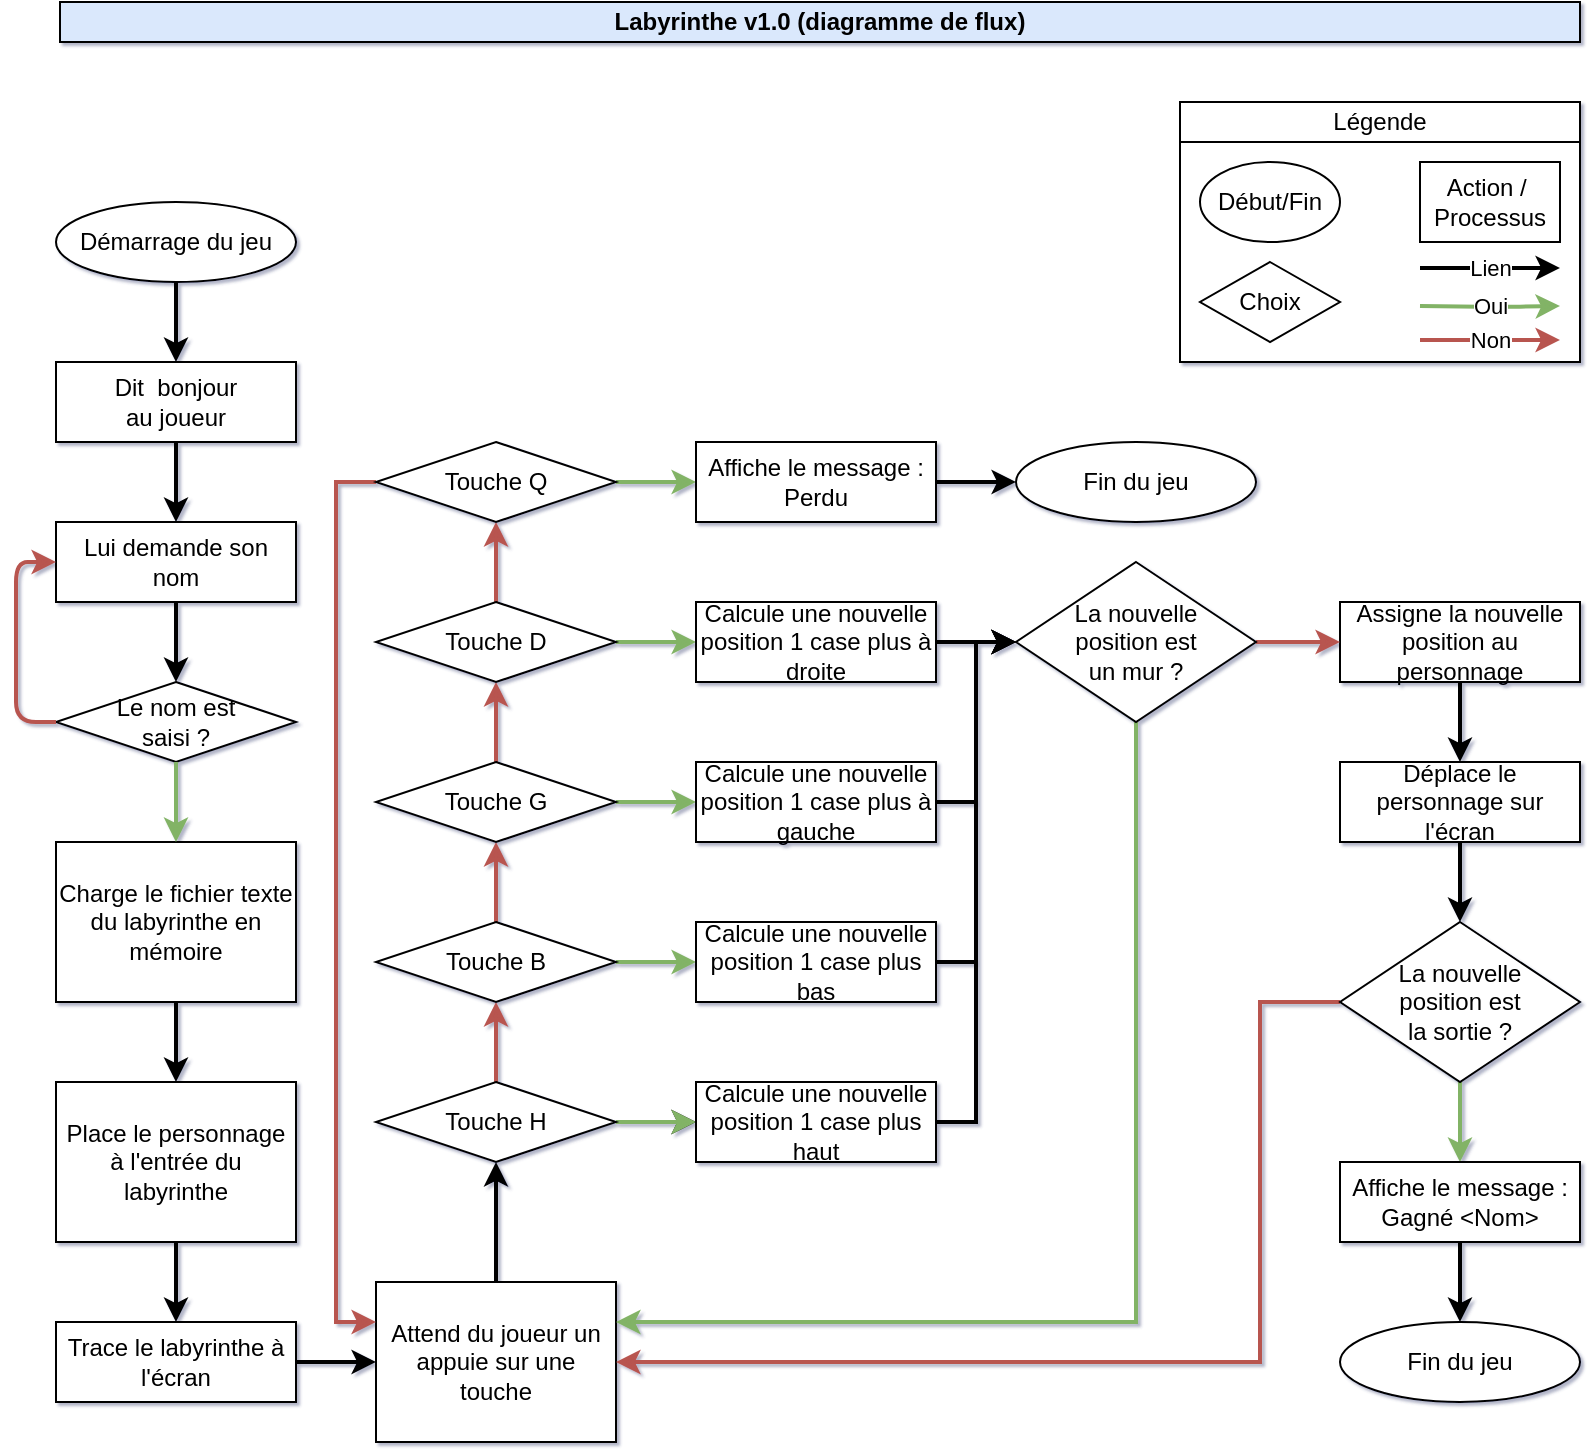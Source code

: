 <mxfile version="12.3.2" type="device" pages="1"><diagram id="22BCVVgQXOt4xU70KWVe" name="Page-1"><mxGraphModel dx="1086" dy="806" grid="1" gridSize="10" guides="1" tooltips="1" connect="1" arrows="1" fold="1" page="1" pageScale="1" pageWidth="827" pageHeight="1169" math="0" shadow="1"><root><mxCell id="0"/><mxCell id="1" parent="0"/><mxCell id="TJeggRest-hVpRtpfZT9-1" value="Démarrage du jeu" style="ellipse;whiteSpace=wrap;html=1;" parent="1" vertex="1"><mxGeometry x="38" y="120" width="120" height="40" as="geometry"/></mxCell><mxCell id="TJeggRest-hVpRtpfZT9-2" value="Dit&amp;nbsp; bonjour&lt;br&gt;au joueur" style="rounded=0;whiteSpace=wrap;html=1;" parent="1" vertex="1"><mxGeometry x="38" y="200" width="120" height="40" as="geometry"/></mxCell><mxCell id="TJeggRest-hVpRtpfZT9-3" value="Lui demande son nom" style="rounded=0;whiteSpace=wrap;html=1;" parent="1" vertex="1"><mxGeometry x="38" y="280" width="120" height="40" as="geometry"/></mxCell><mxCell id="TJeggRest-hVpRtpfZT9-4" value="Le nom est &lt;br&gt;saisi ?" style="rhombus;whiteSpace=wrap;html=1;" parent="1" vertex="1"><mxGeometry x="38" y="360" width="120" height="40" as="geometry"/></mxCell><mxCell id="TJeggRest-hVpRtpfZT9-5" value="" style="endArrow=classic;html=1;exitX=0;exitY=0.5;exitDx=0;exitDy=0;entryX=0;entryY=0.5;entryDx=0;entryDy=0;strokeWidth=2;fillColor=#f8cecc;strokeColor=#b85450;" parent="1" source="TJeggRest-hVpRtpfZT9-4" target="TJeggRest-hVpRtpfZT9-3" edge="1"><mxGeometry width="50" height="50" relative="1" as="geometry"><mxPoint x="38" y="470" as="sourcePoint"/><mxPoint x="88" y="420" as="targetPoint"/><Array as="points"><mxPoint x="18" y="380"/><mxPoint x="18" y="300"/></Array></mxGeometry></mxCell><mxCell id="TJeggRest-hVpRtpfZT9-6" value="" style="endArrow=classic;html=1;strokeWidth=2;exitX=0.5;exitY=1;exitDx=0;exitDy=0;entryX=0.5;entryY=0;entryDx=0;entryDy=0;" parent="1" source="TJeggRest-hVpRtpfZT9-1" target="TJeggRest-hVpRtpfZT9-2" edge="1"><mxGeometry width="50" height="50" relative="1" as="geometry"><mxPoint x="238" y="230" as="sourcePoint"/><mxPoint x="288" y="180" as="targetPoint"/></mxGeometry></mxCell><mxCell id="TJeggRest-hVpRtpfZT9-7" value="" style="endArrow=classic;html=1;strokeWidth=2;exitX=0.5;exitY=1;exitDx=0;exitDy=0;entryX=0.5;entryY=0;entryDx=0;entryDy=0;" parent="1" source="TJeggRest-hVpRtpfZT9-3" target="TJeggRest-hVpRtpfZT9-4" edge="1"><mxGeometry width="50" height="50" relative="1" as="geometry"><mxPoint x="108" y="170" as="sourcePoint"/><mxPoint x="108" y="210" as="targetPoint"/></mxGeometry></mxCell><mxCell id="TJeggRest-hVpRtpfZT9-8" value="" style="endArrow=classic;html=1;strokeWidth=2;exitX=0.5;exitY=1;exitDx=0;exitDy=0;entryX=0.5;entryY=0;entryDx=0;entryDy=0;" parent="1" source="TJeggRest-hVpRtpfZT9-2" target="TJeggRest-hVpRtpfZT9-3" edge="1"><mxGeometry width="50" height="50" relative="1" as="geometry"><mxPoint x="118" y="180" as="sourcePoint"/><mxPoint x="118" y="220" as="targetPoint"/></mxGeometry></mxCell><mxCell id="TJeggRest-hVpRtpfZT9-9" value="Charge le fichier texte du labyrinthe en mémoire" style="rounded=0;whiteSpace=wrap;html=1;" parent="1" vertex="1"><mxGeometry x="38" y="440" width="120" height="80" as="geometry"/></mxCell><mxCell id="TJeggRest-hVpRtpfZT9-10" value="Place le personnage à l'entrée du labyrinthe" style="rounded=0;whiteSpace=wrap;html=1;" parent="1" vertex="1"><mxGeometry x="38" y="560" width="120" height="80" as="geometry"/></mxCell><mxCell id="TJeggRest-hVpRtpfZT9-31" style="edgeStyle=orthogonalEdgeStyle;rounded=0;orthogonalLoop=1;jettySize=auto;html=1;entryX=0;entryY=0.5;entryDx=0;entryDy=0;strokeWidth=2;" parent="1" source="TJeggRest-hVpRtpfZT9-11" target="TJeggRest-hVpRtpfZT9-15" edge="1"><mxGeometry relative="1" as="geometry"/></mxCell><mxCell id="TJeggRest-hVpRtpfZT9-11" value="Trace le labyrinthe à l'écran" style="rounded=0;whiteSpace=wrap;html=1;" parent="1" vertex="1"><mxGeometry x="38" y="680" width="120" height="40" as="geometry"/></mxCell><mxCell id="TJeggRest-hVpRtpfZT9-12" value="" style="endArrow=classic;html=1;strokeWidth=2;exitX=0.5;exitY=1;exitDx=0;exitDy=0;entryX=0.5;entryY=0;entryDx=0;entryDy=0;" parent="1" source="TJeggRest-hVpRtpfZT9-10" target="TJeggRest-hVpRtpfZT9-11" edge="1"><mxGeometry width="50" height="50" relative="1" as="geometry"><mxPoint x="108" y="330" as="sourcePoint"/><mxPoint x="108" y="370" as="targetPoint"/></mxGeometry></mxCell><mxCell id="TJeggRest-hVpRtpfZT9-13" value="" style="endArrow=classic;html=1;strokeWidth=2;exitX=0.5;exitY=1;exitDx=0;exitDy=0;entryX=0.5;entryY=0;entryDx=0;entryDy=0;" parent="1" source="TJeggRest-hVpRtpfZT9-9" target="TJeggRest-hVpRtpfZT9-10" edge="1"><mxGeometry width="50" height="50" relative="1" as="geometry"><mxPoint x="118" y="340" as="sourcePoint"/><mxPoint x="118" y="380" as="targetPoint"/></mxGeometry></mxCell><mxCell id="TJeggRest-hVpRtpfZT9-14" value="" style="endArrow=classic;html=1;strokeWidth=2;exitX=0.5;exitY=1;exitDx=0;exitDy=0;entryX=0.5;entryY=0;entryDx=0;entryDy=0;fillColor=#d5e8d4;strokeColor=#82b366;" parent="1" source="TJeggRest-hVpRtpfZT9-4" target="TJeggRest-hVpRtpfZT9-9" edge="1"><mxGeometry width="50" height="50" relative="1" as="geometry"><mxPoint x="128" y="350" as="sourcePoint"/><mxPoint x="128" y="390" as="targetPoint"/></mxGeometry></mxCell><mxCell id="TJeggRest-hVpRtpfZT9-32" style="edgeStyle=orthogonalEdgeStyle;rounded=0;orthogonalLoop=1;jettySize=auto;html=1;exitX=0.5;exitY=0;exitDx=0;exitDy=0;entryX=0.5;entryY=1;entryDx=0;entryDy=0;strokeWidth=2;" parent="1" source="TJeggRest-hVpRtpfZT9-15" target="TJeggRest-hVpRtpfZT9-16" edge="1"><mxGeometry relative="1" as="geometry"/></mxCell><mxCell id="TJeggRest-hVpRtpfZT9-15" value="Attend du joueur un appuie sur une touche" style="rounded=0;whiteSpace=wrap;html=1;" parent="1" vertex="1"><mxGeometry x="198" y="660" width="120" height="80" as="geometry"/></mxCell><mxCell id="TJeggRest-hVpRtpfZT9-33" style="edgeStyle=orthogonalEdgeStyle;rounded=0;orthogonalLoop=1;jettySize=auto;html=1;entryX=0.5;entryY=1;entryDx=0;entryDy=0;strokeWidth=2;fillColor=#f8cecc;strokeColor=#b85450;" parent="1" source="TJeggRest-hVpRtpfZT9-16" target="TJeggRest-hVpRtpfZT9-18" edge="1"><mxGeometry relative="1" as="geometry"/></mxCell><mxCell id="TJeggRest-hVpRtpfZT9-47" style="edgeStyle=orthogonalEdgeStyle;rounded=0;orthogonalLoop=1;jettySize=auto;html=1;entryX=0;entryY=0.5;entryDx=0;entryDy=0;strokeWidth=2;" parent="1" source="TJeggRest-hVpRtpfZT9-16" target="TJeggRest-hVpRtpfZT9-17" edge="1"><mxGeometry relative="1" as="geometry"/></mxCell><mxCell id="TJeggRest-hVpRtpfZT9-57" value="" style="edgeStyle=orthogonalEdgeStyle;rounded=0;orthogonalLoop=1;jettySize=auto;html=1;strokeWidth=2;fillColor=#d5e8d4;strokeColor=#82b366;" parent="1" source="TJeggRest-hVpRtpfZT9-16" target="TJeggRest-hVpRtpfZT9-17" edge="1"><mxGeometry relative="1" as="geometry"/></mxCell><mxCell id="TJeggRest-hVpRtpfZT9-16" value="Touche H" style="rhombus;whiteSpace=wrap;html=1;" parent="1" vertex="1"><mxGeometry x="198" y="560" width="120" height="40" as="geometry"/></mxCell><mxCell id="TJeggRest-hVpRtpfZT9-46" style="edgeStyle=orthogonalEdgeStyle;rounded=0;orthogonalLoop=1;jettySize=auto;html=1;strokeWidth=2;" parent="1" source="TJeggRest-hVpRtpfZT9-17" edge="1"><mxGeometry relative="1" as="geometry"><mxPoint x="518" y="340" as="targetPoint"/><Array as="points"><mxPoint x="498" y="580"/><mxPoint x="498" y="340"/></Array></mxGeometry></mxCell><mxCell id="TJeggRest-hVpRtpfZT9-17" value="Calcule une nouvelle position 1 case plus haut" style="rounded=0;whiteSpace=wrap;html=1;" parent="1" vertex="1"><mxGeometry x="358" y="560" width="120" height="40" as="geometry"/></mxCell><mxCell id="TJeggRest-hVpRtpfZT9-34" style="edgeStyle=orthogonalEdgeStyle;rounded=0;orthogonalLoop=1;jettySize=auto;html=1;entryX=0.5;entryY=1;entryDx=0;entryDy=0;strokeWidth=2;fillColor=#f8cecc;strokeColor=#b85450;" parent="1" source="TJeggRest-hVpRtpfZT9-18" target="TJeggRest-hVpRtpfZT9-20" edge="1"><mxGeometry relative="1" as="geometry"/></mxCell><mxCell id="TJeggRest-hVpRtpfZT9-48" style="edgeStyle=orthogonalEdgeStyle;rounded=0;orthogonalLoop=1;jettySize=auto;html=1;entryX=0;entryY=0.5;entryDx=0;entryDy=0;strokeWidth=2;fillColor=#d5e8d4;strokeColor=#82b366;" parent="1" source="TJeggRest-hVpRtpfZT9-18" target="TJeggRest-hVpRtpfZT9-19" edge="1"><mxGeometry relative="1" as="geometry"/></mxCell><mxCell id="TJeggRest-hVpRtpfZT9-18" value="Touche B" style="rhombus;whiteSpace=wrap;html=1;" parent="1" vertex="1"><mxGeometry x="198" y="480" width="120" height="40" as="geometry"/></mxCell><mxCell id="TJeggRest-hVpRtpfZT9-45" style="edgeStyle=orthogonalEdgeStyle;rounded=0;orthogonalLoop=1;jettySize=auto;html=1;entryX=0;entryY=0.5;entryDx=0;entryDy=0;strokeWidth=2;" parent="1" source="TJeggRest-hVpRtpfZT9-19" target="TJeggRest-hVpRtpfZT9-28" edge="1"><mxGeometry relative="1" as="geometry"/></mxCell><mxCell id="TJeggRest-hVpRtpfZT9-19" value="Calcule une nouvelle position 1 case plus bas" style="rounded=0;whiteSpace=wrap;html=1;" parent="1" vertex="1"><mxGeometry x="358" y="480" width="120" height="40" as="geometry"/></mxCell><mxCell id="TJeggRest-hVpRtpfZT9-35" style="edgeStyle=orthogonalEdgeStyle;rounded=0;orthogonalLoop=1;jettySize=auto;html=1;entryX=0.5;entryY=1;entryDx=0;entryDy=0;strokeWidth=2;fillColor=#f8cecc;strokeColor=#b85450;" parent="1" source="TJeggRest-hVpRtpfZT9-20" target="TJeggRest-hVpRtpfZT9-22" edge="1"><mxGeometry relative="1" as="geometry"/></mxCell><mxCell id="TJeggRest-hVpRtpfZT9-41" style="edgeStyle=orthogonalEdgeStyle;rounded=0;orthogonalLoop=1;jettySize=auto;html=1;entryX=0;entryY=0.5;entryDx=0;entryDy=0;strokeWidth=2;fillColor=#d5e8d4;strokeColor=#82b366;" parent="1" source="TJeggRest-hVpRtpfZT9-20" target="TJeggRest-hVpRtpfZT9-21" edge="1"><mxGeometry relative="1" as="geometry"/></mxCell><mxCell id="TJeggRest-hVpRtpfZT9-20" value="Touche G" style="rhombus;whiteSpace=wrap;html=1;" parent="1" vertex="1"><mxGeometry x="198" y="400" width="120" height="40" as="geometry"/></mxCell><mxCell id="TJeggRest-hVpRtpfZT9-44" style="edgeStyle=orthogonalEdgeStyle;rounded=0;orthogonalLoop=1;jettySize=auto;html=1;entryX=0;entryY=0.5;entryDx=0;entryDy=0;strokeWidth=2;" parent="1" source="TJeggRest-hVpRtpfZT9-21" target="TJeggRest-hVpRtpfZT9-28" edge="1"><mxGeometry relative="1" as="geometry"/></mxCell><mxCell id="TJeggRest-hVpRtpfZT9-21" value="Calcule une nouvelle position 1 case plus à gauche" style="rounded=0;whiteSpace=wrap;html=1;" parent="1" vertex="1"><mxGeometry x="358" y="400" width="120" height="40" as="geometry"/></mxCell><mxCell id="TJeggRest-hVpRtpfZT9-36" style="edgeStyle=orthogonalEdgeStyle;rounded=0;orthogonalLoop=1;jettySize=auto;html=1;entryX=0.5;entryY=1;entryDx=0;entryDy=0;strokeWidth=2;fillColor=#f8cecc;strokeColor=#b85450;" parent="1" source="TJeggRest-hVpRtpfZT9-22" target="TJeggRest-hVpRtpfZT9-24" edge="1"><mxGeometry relative="1" as="geometry"/></mxCell><mxCell id="TJeggRest-hVpRtpfZT9-40" style="edgeStyle=orthogonalEdgeStyle;rounded=0;orthogonalLoop=1;jettySize=auto;html=1;entryX=0;entryY=0.5;entryDx=0;entryDy=0;strokeWidth=2;fillColor=#d5e8d4;strokeColor=#82b366;" parent="1" source="TJeggRest-hVpRtpfZT9-22" target="TJeggRest-hVpRtpfZT9-23" edge="1"><mxGeometry relative="1" as="geometry"/></mxCell><mxCell id="TJeggRest-hVpRtpfZT9-22" value="Touche D" style="rhombus;whiteSpace=wrap;html=1;" parent="1" vertex="1"><mxGeometry x="198" y="320" width="120" height="40" as="geometry"/></mxCell><mxCell id="TJeggRest-hVpRtpfZT9-43" style="edgeStyle=orthogonalEdgeStyle;rounded=0;orthogonalLoop=1;jettySize=auto;html=1;entryX=0;entryY=0.5;entryDx=0;entryDy=0;strokeWidth=2;" parent="1" source="TJeggRest-hVpRtpfZT9-23" target="TJeggRest-hVpRtpfZT9-28" edge="1"><mxGeometry relative="1" as="geometry"/></mxCell><mxCell id="TJeggRest-hVpRtpfZT9-23" value="Calcule une nouvelle position 1 case plus à droite" style="rounded=0;whiteSpace=wrap;html=1;" parent="1" vertex="1"><mxGeometry x="358" y="320" width="120" height="40" as="geometry"/></mxCell><mxCell id="TJeggRest-hVpRtpfZT9-38" style="edgeStyle=orthogonalEdgeStyle;rounded=0;orthogonalLoop=1;jettySize=auto;html=1;entryX=0;entryY=0.5;entryDx=0;entryDy=0;strokeWidth=2;fillColor=#d5e8d4;strokeColor=#82b366;" parent="1" source="TJeggRest-hVpRtpfZT9-24" target="TJeggRest-hVpRtpfZT9-25" edge="1"><mxGeometry relative="1" as="geometry"/></mxCell><mxCell id="LfWVXO1csXF2wIlqGso2-2" style="edgeStyle=orthogonalEdgeStyle;rounded=0;orthogonalLoop=1;jettySize=auto;html=1;entryX=0;entryY=0.25;entryDx=0;entryDy=0;strokeWidth=2;fillColor=#f8cecc;strokeColor=#b85450;" parent="1" source="TJeggRest-hVpRtpfZT9-24" target="TJeggRest-hVpRtpfZT9-15" edge="1"><mxGeometry relative="1" as="geometry"><Array as="points"><mxPoint x="178" y="260"/><mxPoint x="178" y="680"/></Array></mxGeometry></mxCell><mxCell id="TJeggRest-hVpRtpfZT9-24" value="Touche Q" style="rhombus;whiteSpace=wrap;html=1;" parent="1" vertex="1"><mxGeometry x="198" y="240" width="120" height="40" as="geometry"/></mxCell><mxCell id="TJeggRest-hVpRtpfZT9-39" style="edgeStyle=orthogonalEdgeStyle;rounded=0;orthogonalLoop=1;jettySize=auto;html=1;entryX=0;entryY=0.5;entryDx=0;entryDy=0;strokeWidth=2;" parent="1" source="TJeggRest-hVpRtpfZT9-25" target="TJeggRest-hVpRtpfZT9-26" edge="1"><mxGeometry relative="1" as="geometry"/></mxCell><mxCell id="TJeggRest-hVpRtpfZT9-25" value="Affiche le message :&lt;br&gt;Perdu" style="rounded=0;whiteSpace=wrap;html=1;" parent="1" vertex="1"><mxGeometry x="358" y="240" width="120" height="40" as="geometry"/></mxCell><mxCell id="TJeggRest-hVpRtpfZT9-26" value="Fin du jeu" style="ellipse;whiteSpace=wrap;html=1;" parent="1" vertex="1"><mxGeometry x="518" y="240" width="120" height="40" as="geometry"/></mxCell><mxCell id="TJeggRest-hVpRtpfZT9-51" style="edgeStyle=orthogonalEdgeStyle;rounded=0;orthogonalLoop=1;jettySize=auto;html=1;entryX=0.5;entryY=0;entryDx=0;entryDy=0;strokeWidth=2;exitX=0.5;exitY=1;exitDx=0;exitDy=0;" parent="1" source="TJeggRest-hVpRtpfZT9-59" target="TJeggRest-hVpRtpfZT9-30" edge="1"><mxGeometry relative="1" as="geometry"/></mxCell><mxCell id="TJeggRest-hVpRtpfZT9-60" style="edgeStyle=orthogonalEdgeStyle;rounded=0;orthogonalLoop=1;jettySize=auto;html=1;entryX=0.5;entryY=0;entryDx=0;entryDy=0;strokeWidth=2;exitX=0.5;exitY=1;exitDx=0;exitDy=0;" parent="1" source="TJeggRest-hVpRtpfZT9-27" target="TJeggRest-hVpRtpfZT9-59" edge="1"><mxGeometry relative="1" as="geometry"/></mxCell><mxCell id="TJeggRest-hVpRtpfZT9-27" value="Assigne la nouvelle position au personnage" style="rounded=0;whiteSpace=wrap;html=1;" parent="1" vertex="1"><mxGeometry x="680" y="320" width="120" height="40" as="geometry"/></mxCell><mxCell id="TJeggRest-hVpRtpfZT9-50" style="edgeStyle=orthogonalEdgeStyle;rounded=0;orthogonalLoop=1;jettySize=auto;html=1;entryX=0;entryY=0.5;entryDx=0;entryDy=0;strokeWidth=2;fillColor=#f8cecc;strokeColor=#b85450;" parent="1" source="TJeggRest-hVpRtpfZT9-28" target="TJeggRest-hVpRtpfZT9-27" edge="1"><mxGeometry relative="1" as="geometry"/></mxCell><mxCell id="TJeggRest-hVpRtpfZT9-52" style="edgeStyle=orthogonalEdgeStyle;rounded=0;orthogonalLoop=1;jettySize=auto;html=1;entryX=1;entryY=0.25;entryDx=0;entryDy=0;strokeWidth=2;fillColor=#d5e8d4;strokeColor=#82b366;exitX=0.5;exitY=1;exitDx=0;exitDy=0;" parent="1" source="TJeggRest-hVpRtpfZT9-28" target="TJeggRest-hVpRtpfZT9-15" edge="1"><mxGeometry relative="1" as="geometry"/></mxCell><mxCell id="TJeggRest-hVpRtpfZT9-28" value="La nouvelle&lt;br&gt;position est&lt;br&gt;un mur ?" style="rhombus;whiteSpace=wrap;html=1;" parent="1" vertex="1"><mxGeometry x="518" y="300" width="120" height="80" as="geometry"/></mxCell><mxCell id="TJeggRest-hVpRtpfZT9-54" style="edgeStyle=orthogonalEdgeStyle;rounded=0;orthogonalLoop=1;jettySize=auto;html=1;entryX=0.5;entryY=0;entryDx=0;entryDy=0;strokeWidth=2;fillColor=#d5e8d4;strokeColor=#82b366;" parent="1" source="TJeggRest-hVpRtpfZT9-30" target="TJeggRest-hVpRtpfZT9-55" edge="1"><mxGeometry relative="1" as="geometry"/></mxCell><mxCell id="LfWVXO1csXF2wIlqGso2-1" style="edgeStyle=orthogonalEdgeStyle;rounded=0;orthogonalLoop=1;jettySize=auto;html=1;entryX=1;entryY=0.5;entryDx=0;entryDy=0;strokeWidth=2;fillColor=#f8cecc;strokeColor=#b85450;" parent="1" source="TJeggRest-hVpRtpfZT9-30" target="TJeggRest-hVpRtpfZT9-15" edge="1"><mxGeometry relative="1" as="geometry"><Array as="points"><mxPoint x="640" y="520"/><mxPoint x="640" y="700"/></Array></mxGeometry></mxCell><mxCell id="TJeggRest-hVpRtpfZT9-30" value="La nouvelle&lt;br&gt;position est&lt;br&gt;la sortie ?" style="rhombus;whiteSpace=wrap;html=1;" parent="1" vertex="1"><mxGeometry x="680" y="480" width="120" height="80" as="geometry"/></mxCell><mxCell id="TJeggRest-hVpRtpfZT9-37" value="Fin du jeu" style="ellipse;whiteSpace=wrap;html=1;" parent="1" vertex="1"><mxGeometry x="680" y="680" width="120" height="40" as="geometry"/></mxCell><mxCell id="TJeggRest-hVpRtpfZT9-49" style="edgeStyle=orthogonalEdgeStyle;rounded=0;orthogonalLoop=1;jettySize=auto;html=1;exitX=0.5;exitY=1;exitDx=0;exitDy=0;strokeWidth=2;" parent="1" source="TJeggRest-hVpRtpfZT9-37" target="TJeggRest-hVpRtpfZT9-37" edge="1"><mxGeometry relative="1" as="geometry"/></mxCell><mxCell id="TJeggRest-hVpRtpfZT9-56" style="edgeStyle=orthogonalEdgeStyle;rounded=0;orthogonalLoop=1;jettySize=auto;html=1;entryX=0.5;entryY=0;entryDx=0;entryDy=0;strokeWidth=2;" parent="1" source="TJeggRest-hVpRtpfZT9-55" target="TJeggRest-hVpRtpfZT9-37" edge="1"><mxGeometry relative="1" as="geometry"/></mxCell><mxCell id="TJeggRest-hVpRtpfZT9-55" value="Affiche le message :&lt;br&gt;Gagné &amp;lt;Nom&amp;gt;" style="rounded=0;whiteSpace=wrap;html=1;" parent="1" vertex="1"><mxGeometry x="680" y="600" width="120" height="40" as="geometry"/></mxCell><mxCell id="TJeggRest-hVpRtpfZT9-59" value="Déplace le personnage sur l'écran" style="rounded=0;whiteSpace=wrap;html=1;" parent="1" vertex="1"><mxGeometry x="680" y="400" width="120" height="40" as="geometry"/></mxCell><mxCell id="TJeggRest-hVpRtpfZT9-61" value="Labyrinthe v1.0 (diagramme de flux)" style="text;html=1;strokeColor=#000000;fillColor=#dae8fc;align=center;verticalAlign=middle;whiteSpace=wrap;rounded=0;fontStyle=1" parent="1" vertex="1"><mxGeometry x="40" y="20" width="760" height="20" as="geometry"/></mxCell><mxCell id="TJeggRest-hVpRtpfZT9-62" value="" style="rounded=0;whiteSpace=wrap;html=1;strokeColor=#000000;" parent="1" vertex="1"><mxGeometry x="600" y="70" width="200" height="130" as="geometry"/></mxCell><mxCell id="TJeggRest-hVpRtpfZT9-63" value="Début/Fin" style="ellipse;whiteSpace=wrap;html=1;" parent="1" vertex="1"><mxGeometry x="610" y="100" width="70" height="40" as="geometry"/></mxCell><mxCell id="TJeggRest-hVpRtpfZT9-65" value="Action /&amp;nbsp;&lt;br&gt;Processus" style="rounded=0;whiteSpace=wrap;html=1;" parent="1" vertex="1"><mxGeometry x="720" y="100" width="70" height="40" as="geometry"/></mxCell><mxCell id="TJeggRest-hVpRtpfZT9-66" value="Choix" style="rhombus;whiteSpace=wrap;html=1;strokeColor=#000000;" parent="1" vertex="1"><mxGeometry x="610" y="150" width="70" height="40" as="geometry"/></mxCell><mxCell id="TJeggRest-hVpRtpfZT9-68" value="Lien" style="endArrow=classic;html=1;strokeWidth=2;" parent="1" edge="1"><mxGeometry width="50" height="50" relative="1" as="geometry"><mxPoint x="720" y="153" as="sourcePoint"/><mxPoint x="790" y="153" as="targetPoint"/></mxGeometry></mxCell><mxCell id="TJeggRest-hVpRtpfZT9-71" value="Légende" style="rounded=0;whiteSpace=wrap;html=1;strokeColor=#000000;" parent="1" vertex="1"><mxGeometry x="600" y="70" width="200" height="20" as="geometry"/></mxCell><mxCell id="TJeggRest-hVpRtpfZT9-74" value="Oui" style="endArrow=classic;html=1;strokeWidth=2;fillColor=#d5e8d4;strokeColor=#82b366;" parent="1" edge="1"><mxGeometry width="50" height="50" relative="1" as="geometry"><mxPoint x="720" y="172" as="sourcePoint"/><mxPoint x="790" y="172" as="targetPoint"/><Array as="points"><mxPoint x="760" y="172.5"/></Array></mxGeometry></mxCell><mxCell id="TJeggRest-hVpRtpfZT9-75" value="Non" style="endArrow=classic;html=1;strokeWidth=2;fillColor=#f8cecc;strokeColor=#b85450;" parent="1" edge="1"><mxGeometry width="50" height="50" relative="1" as="geometry"><mxPoint x="720" y="189" as="sourcePoint"/><mxPoint x="790" y="189" as="targetPoint"/></mxGeometry></mxCell></root></mxGraphModel></diagram></mxfile>